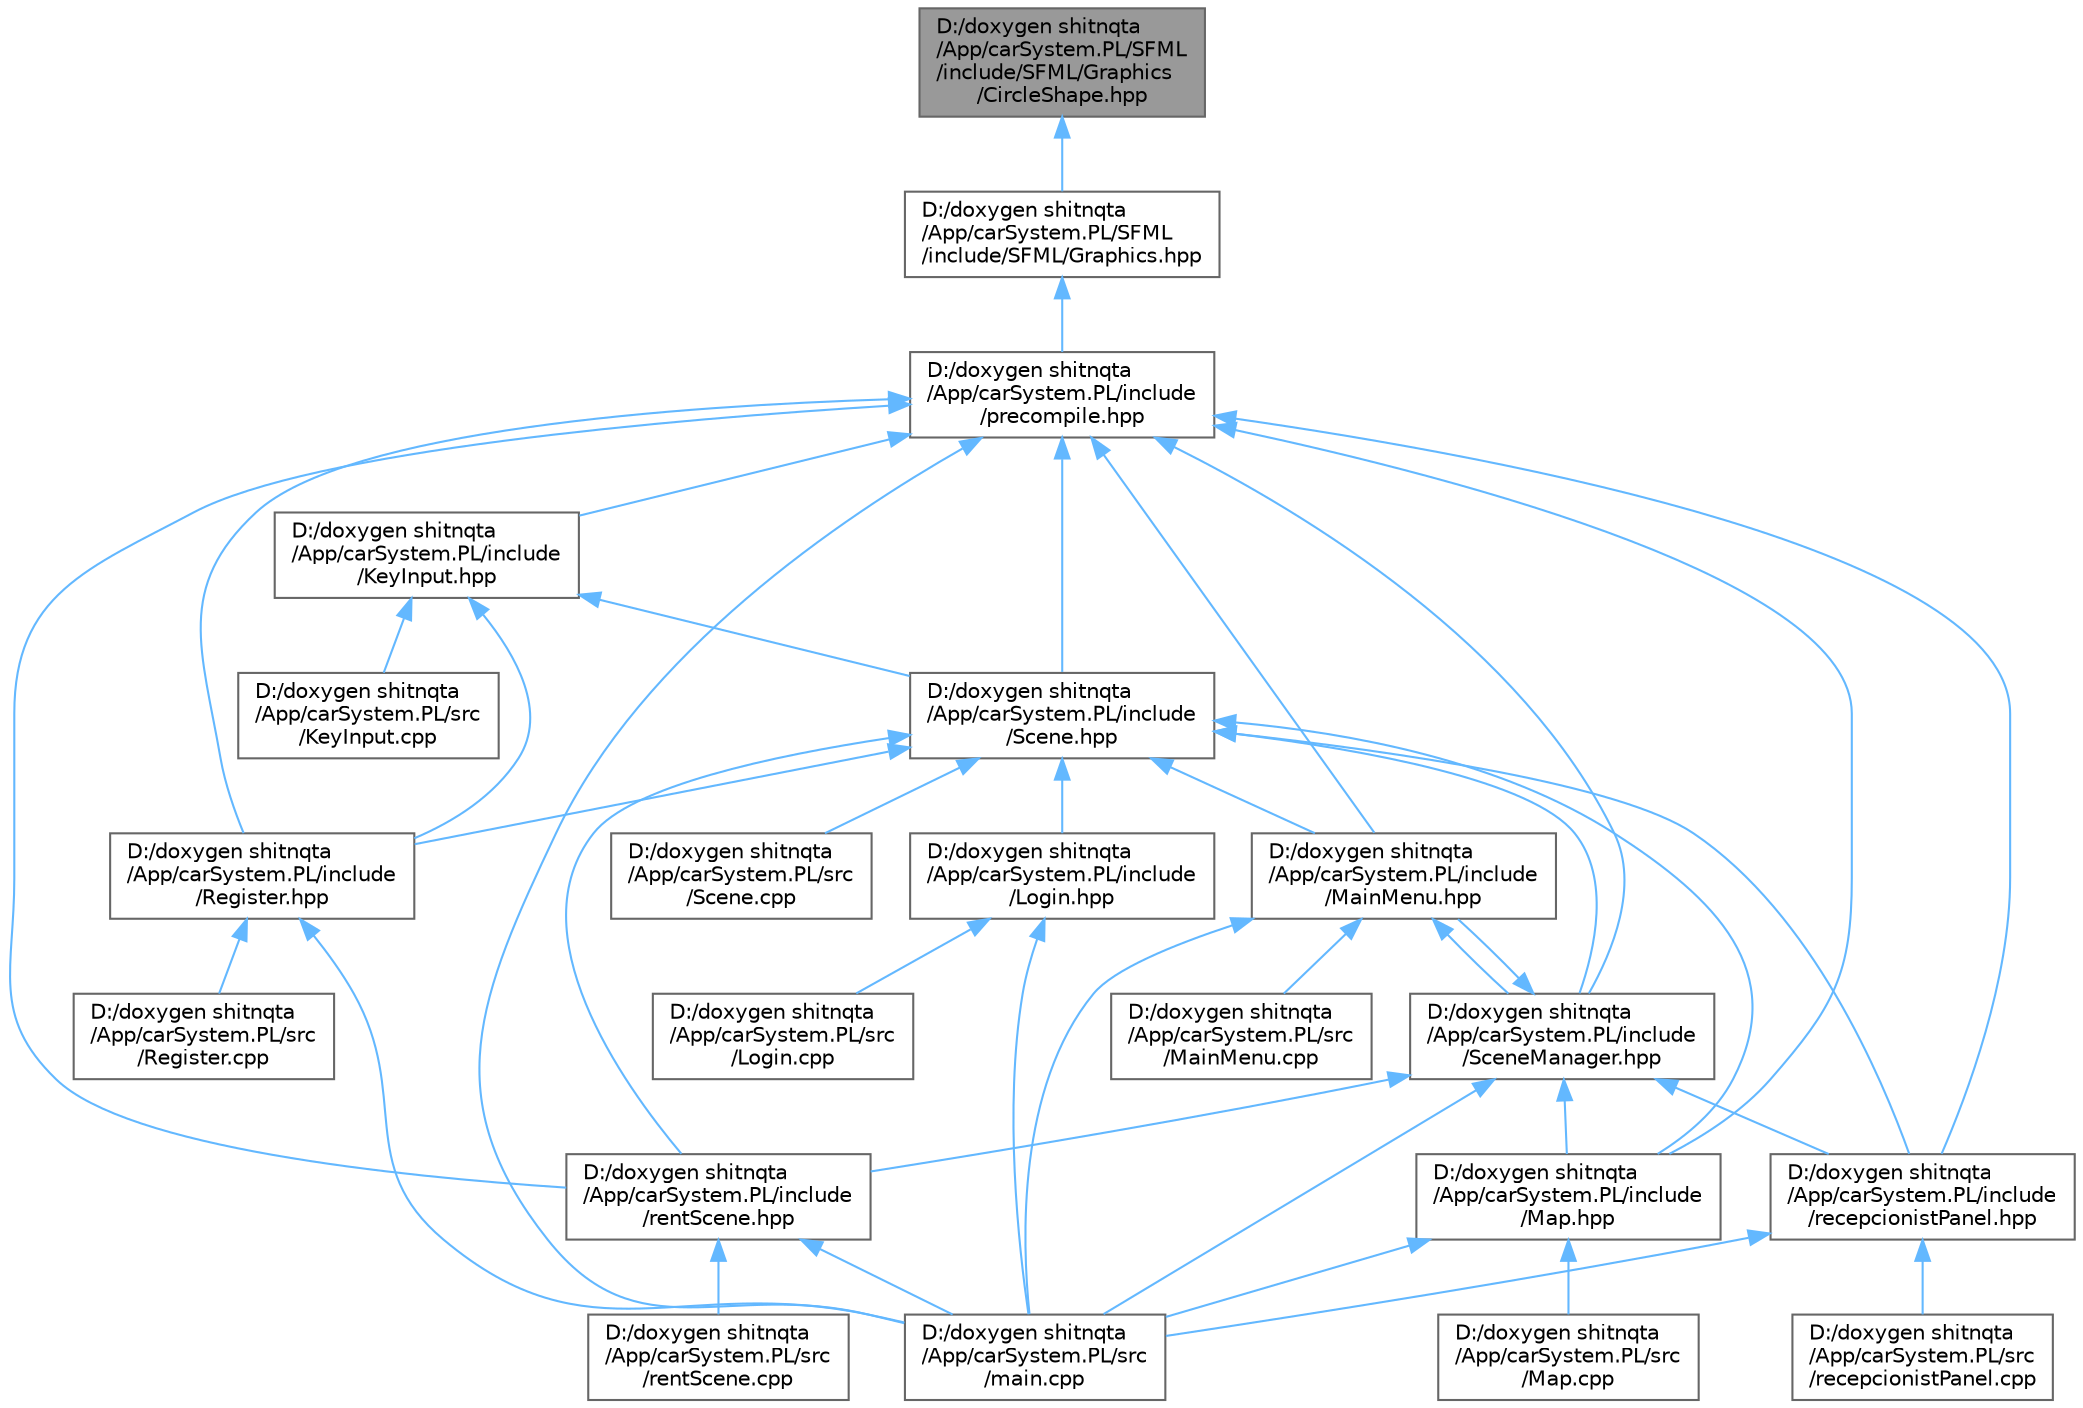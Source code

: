 digraph "D:/doxygen shitnqta/App/carSystem.PL/SFML/include/SFML/Graphics/CircleShape.hpp"
{
 // INTERACTIVE_SVG=YES
 // LATEX_PDF_SIZE
  bgcolor="transparent";
  edge [fontname=Helvetica,fontsize=10,labelfontname=Helvetica,labelfontsize=10];
  node [fontname=Helvetica,fontsize=10,shape=box,height=0.2,width=0.4];
  Node1 [id="Node000001",label="D:/doxygen shitnqta\l/App/carSystem.PL/SFML\l/include/SFML/Graphics\l/CircleShape.hpp",height=0.2,width=0.4,color="gray40", fillcolor="grey60", style="filled", fontcolor="black",tooltip=" "];
  Node1 -> Node2 [id="edge1_Node000001_Node000002",dir="back",color="steelblue1",style="solid",tooltip=" "];
  Node2 [id="Node000002",label="D:/doxygen shitnqta\l/App/carSystem.PL/SFML\l/include/SFML/Graphics.hpp",height=0.2,width=0.4,color="grey40", fillcolor="white", style="filled",URL="$a00452.html",tooltip=" "];
  Node2 -> Node3 [id="edge2_Node000002_Node000003",dir="back",color="steelblue1",style="solid",tooltip=" "];
  Node3 [id="Node000003",label="D:/doxygen shitnqta\l/App/carSystem.PL/include\l/precompile.hpp",height=0.2,width=0.4,color="grey40", fillcolor="white", style="filled",URL="$a02200.html",tooltip=" "];
  Node3 -> Node4 [id="edge3_Node000003_Node000004",dir="back",color="steelblue1",style="solid",tooltip=" "];
  Node4 [id="Node000004",label="D:/doxygen shitnqta\l/App/carSystem.PL/include\l/KeyInput.hpp",height=0.2,width=0.4,color="grey40", fillcolor="white", style="filled",URL="$a00275.html",tooltip=" "];
  Node4 -> Node5 [id="edge4_Node000004_Node000005",dir="back",color="steelblue1",style="solid",tooltip=" "];
  Node5 [id="Node000005",label="D:/doxygen shitnqta\l/App/carSystem.PL/include\l/Register.hpp",height=0.2,width=0.4,color="grey40", fillcolor="white", style="filled",URL="$a00296.html",tooltip=" "];
  Node5 -> Node6 [id="edge5_Node000005_Node000006",dir="back",color="steelblue1",style="solid",tooltip=" "];
  Node6 [id="Node000006",label="D:/doxygen shitnqta\l/App/carSystem.PL/src\l/Register.cpp",height=0.2,width=0.4,color="grey40", fillcolor="white", style="filled",URL="$a00641.html",tooltip=" "];
  Node5 -> Node7 [id="edge6_Node000005_Node000007",dir="back",color="steelblue1",style="solid",tooltip=" "];
  Node7 [id="Node000007",label="D:/doxygen shitnqta\l/App/carSystem.PL/src\l/main.cpp",height=0.2,width=0.4,color="grey40", fillcolor="white", style="filled",URL="$a00629.html",tooltip=" "];
  Node4 -> Node8 [id="edge7_Node000004_Node000008",dir="back",color="steelblue1",style="solid",tooltip=" "];
  Node8 [id="Node000008",label="D:/doxygen shitnqta\l/App/carSystem.PL/include\l/Scene.hpp",height=0.2,width=0.4,color="grey40", fillcolor="white", style="filled",URL="$a00302.html",tooltip=" "];
  Node8 -> Node9 [id="edge8_Node000008_Node000009",dir="back",color="steelblue1",style="solid",tooltip=" "];
  Node9 [id="Node000009",label="D:/doxygen shitnqta\l/App/carSystem.PL/include\l/Login.hpp",height=0.2,width=0.4,color="grey40", fillcolor="white", style="filled",URL="$a00278.html",tooltip=" "];
  Node9 -> Node10 [id="edge9_Node000009_Node000010",dir="back",color="steelblue1",style="solid",tooltip=" "];
  Node10 [id="Node000010",label="D:/doxygen shitnqta\l/App/carSystem.PL/src\l/Login.cpp",height=0.2,width=0.4,color="grey40", fillcolor="white", style="filled",URL="$a00623.html",tooltip=" "];
  Node9 -> Node7 [id="edge10_Node000009_Node000007",dir="back",color="steelblue1",style="solid",tooltip=" "];
  Node8 -> Node11 [id="edge11_Node000008_Node000011",dir="back",color="steelblue1",style="solid",tooltip=" "];
  Node11 [id="Node000011",label="D:/doxygen shitnqta\l/App/carSystem.PL/include\l/MainMenu.hpp",height=0.2,width=0.4,color="grey40", fillcolor="white", style="filled",URL="$a00284.html",tooltip=" "];
  Node11 -> Node12 [id="edge12_Node000011_Node000012",dir="back",color="steelblue1",style="solid",tooltip=" "];
  Node12 [id="Node000012",label="D:/doxygen shitnqta\l/App/carSystem.PL/include\l/SceneManager.hpp",height=0.2,width=0.4,color="grey40", fillcolor="white", style="filled",URL="$a00305.html",tooltip=" "];
  Node12 -> Node11 [id="edge13_Node000012_Node000011",dir="back",color="steelblue1",style="solid",tooltip=" "];
  Node12 -> Node13 [id="edge14_Node000012_Node000013",dir="back",color="steelblue1",style="solid",tooltip=" "];
  Node13 [id="Node000013",label="D:/doxygen shitnqta\l/App/carSystem.PL/include\l/Map.hpp",height=0.2,width=0.4,color="grey40", fillcolor="white", style="filled",URL="$a00287.html",tooltip=" "];
  Node13 -> Node14 [id="edge15_Node000013_Node000014",dir="back",color="steelblue1",style="solid",tooltip=" "];
  Node14 [id="Node000014",label="D:/doxygen shitnqta\l/App/carSystem.PL/src\l/Map.cpp",height=0.2,width=0.4,color="grey40", fillcolor="white", style="filled",URL="$a00635.html",tooltip=" "];
  Node13 -> Node7 [id="edge16_Node000013_Node000007",dir="back",color="steelblue1",style="solid",tooltip=" "];
  Node12 -> Node15 [id="edge17_Node000012_Node000015",dir="back",color="steelblue1",style="solid",tooltip=" "];
  Node15 [id="Node000015",label="D:/doxygen shitnqta\l/App/carSystem.PL/include\l/recepcionistPanel.hpp",height=0.2,width=0.4,color="grey40", fillcolor="white", style="filled",URL="$a00293.html",tooltip=" "];
  Node15 -> Node7 [id="edge18_Node000015_Node000007",dir="back",color="steelblue1",style="solid",tooltip=" "];
  Node15 -> Node16 [id="edge19_Node000015_Node000016",dir="back",color="steelblue1",style="solid",tooltip=" "];
  Node16 [id="Node000016",label="D:/doxygen shitnqta\l/App/carSystem.PL/src\l/recepcionistPanel.cpp",height=0.2,width=0.4,color="grey40", fillcolor="white", style="filled",URL="$a00638.html",tooltip=" "];
  Node12 -> Node17 [id="edge20_Node000012_Node000017",dir="back",color="steelblue1",style="solid",tooltip=" "];
  Node17 [id="Node000017",label="D:/doxygen shitnqta\l/App/carSystem.PL/include\l/rentScene.hpp",height=0.2,width=0.4,color="grey40", fillcolor="white", style="filled",URL="$a00299.html",tooltip=" "];
  Node17 -> Node7 [id="edge21_Node000017_Node000007",dir="back",color="steelblue1",style="solid",tooltip=" "];
  Node17 -> Node18 [id="edge22_Node000017_Node000018",dir="back",color="steelblue1",style="solid",tooltip=" "];
  Node18 [id="Node000018",label="D:/doxygen shitnqta\l/App/carSystem.PL/src\l/rentScene.cpp",height=0.2,width=0.4,color="grey40", fillcolor="white", style="filled",URL="$a00644.html",tooltip=" "];
  Node12 -> Node7 [id="edge23_Node000012_Node000007",dir="back",color="steelblue1",style="solid",tooltip=" "];
  Node11 -> Node19 [id="edge24_Node000011_Node000019",dir="back",color="steelblue1",style="solid",tooltip=" "];
  Node19 [id="Node000019",label="D:/doxygen shitnqta\l/App/carSystem.PL/src\l/MainMenu.cpp",height=0.2,width=0.4,color="grey40", fillcolor="white", style="filled",URL="$a00632.html",tooltip=" "];
  Node11 -> Node7 [id="edge25_Node000011_Node000007",dir="back",color="steelblue1",style="solid",tooltip=" "];
  Node8 -> Node13 [id="edge26_Node000008_Node000013",dir="back",color="steelblue1",style="solid",tooltip=" "];
  Node8 -> Node5 [id="edge27_Node000008_Node000005",dir="back",color="steelblue1",style="solid",tooltip=" "];
  Node8 -> Node12 [id="edge28_Node000008_Node000012",dir="back",color="steelblue1",style="solid",tooltip=" "];
  Node8 -> Node15 [id="edge29_Node000008_Node000015",dir="back",color="steelblue1",style="solid",tooltip=" "];
  Node8 -> Node17 [id="edge30_Node000008_Node000017",dir="back",color="steelblue1",style="solid",tooltip=" "];
  Node8 -> Node20 [id="edge31_Node000008_Node000020",dir="back",color="steelblue1",style="solid",tooltip=" "];
  Node20 [id="Node000020",label="D:/doxygen shitnqta\l/App/carSystem.PL/src\l/Scene.cpp",height=0.2,width=0.4,color="grey40", fillcolor="white", style="filled",URL="$a00647.html",tooltip=" "];
  Node4 -> Node21 [id="edge32_Node000004_Node000021",dir="back",color="steelblue1",style="solid",tooltip=" "];
  Node21 [id="Node000021",label="D:/doxygen shitnqta\l/App/carSystem.PL/src\l/KeyInput.cpp",height=0.2,width=0.4,color="grey40", fillcolor="white", style="filled",URL="$a00620.html",tooltip=" "];
  Node3 -> Node11 [id="edge33_Node000003_Node000011",dir="back",color="steelblue1",style="solid",tooltip=" "];
  Node3 -> Node13 [id="edge34_Node000003_Node000013",dir="back",color="steelblue1",style="solid",tooltip=" "];
  Node3 -> Node5 [id="edge35_Node000003_Node000005",dir="back",color="steelblue1",style="solid",tooltip=" "];
  Node3 -> Node8 [id="edge36_Node000003_Node000008",dir="back",color="steelblue1",style="solid",tooltip=" "];
  Node3 -> Node12 [id="edge37_Node000003_Node000012",dir="back",color="steelblue1",style="solid",tooltip=" "];
  Node3 -> Node15 [id="edge38_Node000003_Node000015",dir="back",color="steelblue1",style="solid",tooltip=" "];
  Node3 -> Node17 [id="edge39_Node000003_Node000017",dir="back",color="steelblue1",style="solid",tooltip=" "];
  Node3 -> Node7 [id="edge40_Node000003_Node000007",dir="back",color="steelblue1",style="solid",tooltip=" "];
}

